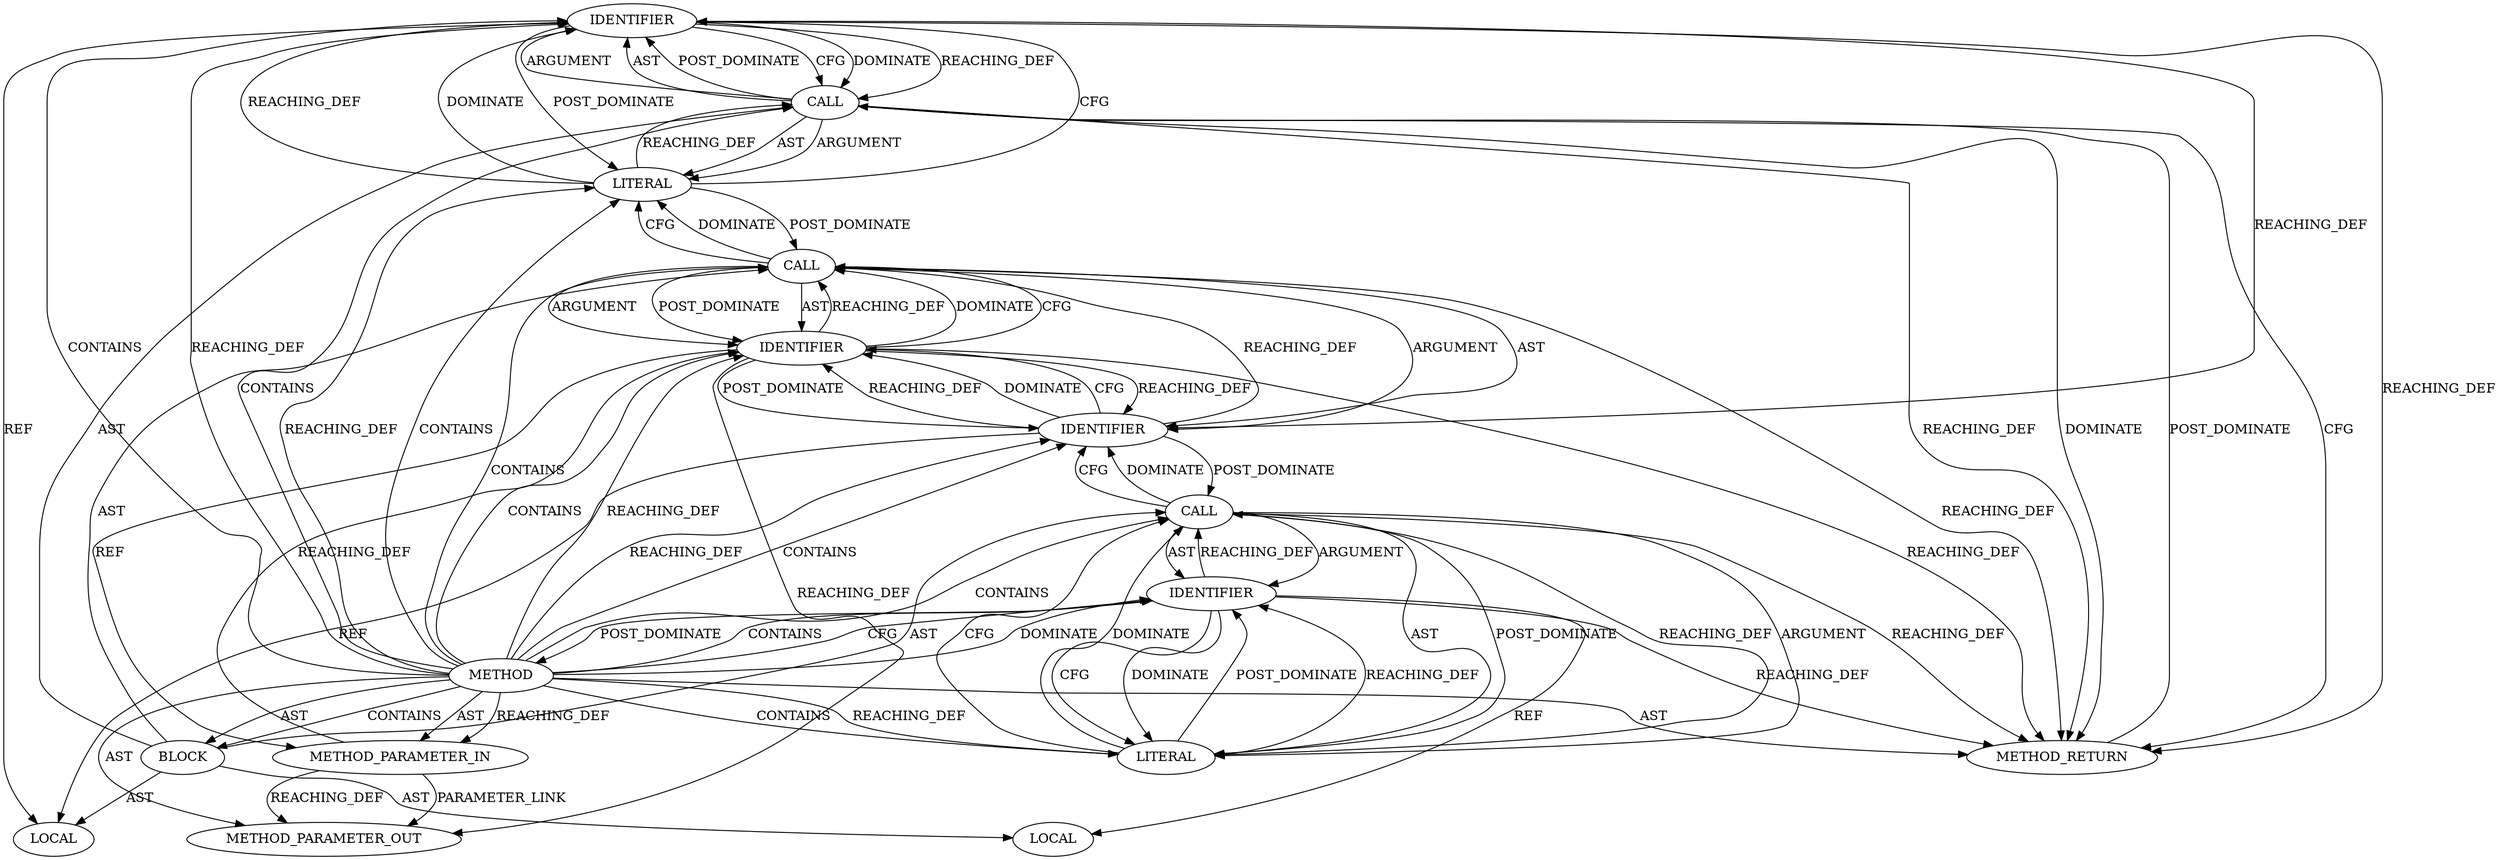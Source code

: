 digraph {
  39 [label=IDENTIFIER ORDER=2 ARGUMENT_INDEX=2 CODE="buffer" COLUMN_NUMBER=36 LINE_NUMBER=17 TYPE_FULL_NAME="char[50]" NAME="buffer"]
  36 [label=IDENTIFIER ORDER=2 ARGUMENT_INDEX=2 CODE="input" COLUMN_NUMBER=24 LINE_NUMBER=15 TYPE_FULL_NAME="char*" NAME="input"]
  34 [label=CALL ORDER=4 ARGUMENT_INDEX=-1 CODE="strcpy(buffer, input)" COLUMN_NUMBER=9 METHOD_FULL_NAME="strcpy" LINE_NUMBER=15 TYPE_FULL_NAME="<empty>" DISPATCH_TYPE="STATIC_DISPATCH" SIGNATURE="" NAME="strcpy"]
  139 [label=METHOD_PARAMETER_OUT ORDER=1 CODE="char *input" IS_VARIADIC=false COLUMN_NUMBER=25 LINE_NUMBER=12 TYPE_FULL_NAME="char*" EVALUATION_STRATEGY="BY_VALUE" INDEX=1 NAME="input"]
  29 [label=LOCAL ORDER=1 CODE="char[50] buffer" COLUMN_NUMBER=10 LINE_NUMBER=13 TYPE_FULL_NAME="char[50]" NAME="buffer"]
  30 [label=LOCAL ORDER=2 CODE="int a" COLUMN_NUMBER=9 LINE_NUMBER=14 TYPE_FULL_NAME="int" NAME="a"]
  37 [label=CALL ORDER=5 ARGUMENT_INDEX=-1 CODE="printf(\"Buffer content: %s\\n\", buffer)" COLUMN_NUMBER=5 METHOD_FULL_NAME="printf" LINE_NUMBER=17 TYPE_FULL_NAME="<empty>" DISPATCH_TYPE="STATIC_DISPATCH" SIGNATURE="" NAME="printf"]
  35 [label=IDENTIFIER ORDER=1 ARGUMENT_INDEX=1 CODE="buffer" COLUMN_NUMBER=16 LINE_NUMBER=15 TYPE_FULL_NAME="char[50]" NAME="buffer"]
  33 [label=LITERAL ORDER=2 ARGUMENT_INDEX=2 CODE="1" COLUMN_NUMBER=11 LINE_NUMBER=14 TYPE_FULL_NAME="int"]
  38 [label=LITERAL ORDER=1 ARGUMENT_INDEX=1 CODE="\"Buffer content: %s\\n\"" COLUMN_NUMBER=12 LINE_NUMBER=17 TYPE_FULL_NAME="char"]
  27 [label=METHOD_PARAMETER_IN ORDER=1 CODE="char *input" IS_VARIADIC=false COLUMN_NUMBER=25 LINE_NUMBER=12 TYPE_FULL_NAME="char*" EVALUATION_STRATEGY="BY_VALUE" INDEX=1 NAME="input"]
  40 [label=METHOD_RETURN ORDER=3 CODE="RET" COLUMN_NUMBER=1 LINE_NUMBER=12 TYPE_FULL_NAME="void" EVALUATION_STRATEGY="BY_VALUE"]
  26 [label=METHOD COLUMN_NUMBER=1 LINE_NUMBER=12 COLUMN_NUMBER_END=1 IS_EXTERNAL=false SIGNATURE="void vulnerableFunction (char*)" NAME="vulnerableFunction" AST_PARENT_TYPE="TYPE_DECL" AST_PARENT_FULL_NAME="my-BUFFER_OVERFLOW-multi_function.c:<global>" ORDER=3 CODE="void vulnerableFunction(char *input) {
    char buffer[50];
    int a=1;
        strcpy(buffer, input);

    printf(\"Buffer content: %s\\n\", buffer);
}" FULL_NAME="vulnerableFunction" LINE_NUMBER_END=18 FILENAME="my-BUFFER_OVERFLOW-multi_function.c"]
  32 [label=IDENTIFIER ORDER=1 ARGUMENT_INDEX=1 CODE="a" COLUMN_NUMBER=9 LINE_NUMBER=14 TYPE_FULL_NAME="int" NAME="a"]
  28 [label=BLOCK ORDER=2 ARGUMENT_INDEX=-1 CODE="{
    char buffer[50];
    int a=1;
        strcpy(buffer, input);

    printf(\"Buffer content: %s\\n\", buffer);
}" COLUMN_NUMBER=38 LINE_NUMBER=12 TYPE_FULL_NAME="void"]
  31 [label=CALL ORDER=3 ARGUMENT_INDEX=-1 CODE="a=1" COLUMN_NUMBER=9 METHOD_FULL_NAME="<operator>.assignment" LINE_NUMBER=14 TYPE_FULL_NAME="<empty>" DISPATCH_TYPE="STATIC_DISPATCH" SIGNATURE="" NAME="<operator>.assignment"]
  35 -> 31 [label=POST_DOMINATE ]
  32 -> 31 [label=REACHING_DEF VARIABLE="a"]
  32 -> 40 [label=REACHING_DEF VARIABLE="a"]
  34 -> 36 [label=ARGUMENT ]
  31 -> 33 [label=ARGUMENT ]
  37 -> 40 [label=CFG ]
  26 -> 35 [label=CONTAINS ]
  26 -> 33 [label=CONTAINS ]
  38 -> 39 [label=CFG ]
  38 -> 37 [label=REACHING_DEF VARIABLE="\"Buffer content: %s\\n\""]
  33 -> 32 [label=POST_DOMINATE ]
  36 -> 35 [label=REACHING_DEF VARIABLE="input"]
  26 -> 38 [label=REACHING_DEF VARIABLE=""]
  36 -> 27 [label=REF ]
  34 -> 36 [label=POST_DOMINATE ]
  35 -> 36 [label=REACHING_DEF VARIABLE="buffer"]
  31 -> 40 [label=REACHING_DEF VARIABLE="a=1"]
  39 -> 40 [label=REACHING_DEF VARIABLE="buffer"]
  28 -> 29 [label=AST ]
  26 -> 35 [label=REACHING_DEF VARIABLE=""]
  39 -> 37 [label=CFG ]
  34 -> 35 [label=ARGUMENT ]
  34 -> 36 [label=AST ]
  32 -> 33 [label=CFG ]
  28 -> 30 [label=AST ]
  26 -> 39 [label=CONTAINS ]
  26 -> 36 [label=CONTAINS ]
  32 -> 30 [label=REF ]
  33 -> 31 [label=CFG ]
  37 -> 40 [label=REACHING_DEF VARIABLE="printf(\"Buffer content: %s\\n\", buffer)"]
  28 -> 34 [label=AST ]
  36 -> 40 [label=REACHING_DEF VARIABLE="input"]
  36 -> 34 [label=REACHING_DEF VARIABLE="input"]
  26 -> 32 [label=CONTAINS ]
  36 -> 34 [label=DOMINATE ]
  27 -> 139 [label=PARAMETER_LINK ]
  37 -> 39 [label=ARGUMENT ]
  35 -> 36 [label=DOMINATE ]
  34 -> 35 [label=AST ]
  26 -> 139 [label=AST ]
  26 -> 27 [label=AST ]
  40 -> 37 [label=POST_DOMINATE ]
  35 -> 36 [label=CFG ]
  26 -> 28 [label=CONTAINS ]
  36 -> 35 [label=POST_DOMINATE ]
  31 -> 33 [label=AST ]
  36 -> 139 [label=REACHING_DEF VARIABLE="input"]
  26 -> 38 [label=CONTAINS ]
  37 -> 39 [label=AST ]
  31 -> 33 [label=POST_DOMINATE ]
  34 -> 40 [label=REACHING_DEF VARIABLE="strcpy(buffer, input)"]
  26 -> 27 [label=REACHING_DEF VARIABLE=""]
  39 -> 29 [label=REF ]
  35 -> 34 [label=REACHING_DEF VARIABLE="buffer"]
  35 -> 29 [label=REF ]
  26 -> 39 [label=REACHING_DEF VARIABLE=""]
  39 -> 38 [label=POST_DOMINATE ]
  27 -> 36 [label=REACHING_DEF VARIABLE="input"]
  34 -> 38 [label=CFG ]
  37 -> 39 [label=POST_DOMINATE ]
  26 -> 34 [label=CONTAINS ]
  27 -> 139 [label=REACHING_DEF VARIABLE="input"]
  33 -> 31 [label=DOMINATE ]
  38 -> 39 [label=REACHING_DEF VARIABLE="\"Buffer content: %s\\n\""]
  26 -> 28 [label=AST ]
  33 -> 32 [label=REACHING_DEF VARIABLE="1"]
  31 -> 35 [label=CFG ]
  26 -> 33 [label=REACHING_DEF VARIABLE=""]
  38 -> 39 [label=DOMINATE ]
  26 -> 31 [label=CONTAINS ]
  31 -> 32 [label=ARGUMENT ]
  26 -> 32 [label=CFG ]
  28 -> 37 [label=AST ]
  26 -> 32 [label=DOMINATE ]
  32 -> 26 [label=POST_DOMINATE ]
  34 -> 38 [label=DOMINATE ]
  31 -> 35 [label=DOMINATE ]
  39 -> 37 [label=DOMINATE ]
  26 -> 36 [label=REACHING_DEF VARIABLE=""]
  37 -> 38 [label=AST ]
  31 -> 32 [label=AST ]
  39 -> 37 [label=REACHING_DEF VARIABLE="buffer"]
  37 -> 38 [label=ARGUMENT ]
  35 -> 39 [label=REACHING_DEF VARIABLE="buffer"]
  32 -> 33 [label=DOMINATE ]
  28 -> 31 [label=AST ]
  37 -> 40 [label=DOMINATE ]
  26 -> 37 [label=CONTAINS ]
  33 -> 31 [label=REACHING_DEF VARIABLE="1"]
  36 -> 34 [label=CFG ]
  38 -> 34 [label=POST_DOMINATE ]
  26 -> 40 [label=AST ]
}

